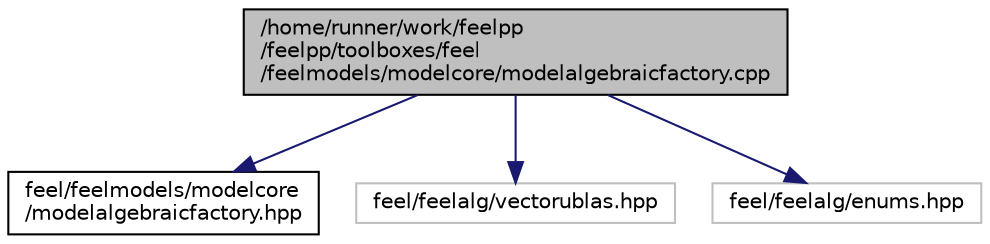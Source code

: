 digraph "/home/runner/work/feelpp/feelpp/toolboxes/feel/feelmodels/modelcore/modelalgebraicfactory.cpp"
{
 // LATEX_PDF_SIZE
  edge [fontname="Helvetica",fontsize="10",labelfontname="Helvetica",labelfontsize="10"];
  node [fontname="Helvetica",fontsize="10",shape=record];
  Node1 [label="/home/runner/work/feelpp\l/feelpp/toolboxes/feel\l/feelmodels/modelcore/modelalgebraicfactory.cpp",height=0.2,width=0.4,color="black", fillcolor="grey75", style="filled", fontcolor="black",tooltip=" "];
  Node1 -> Node2 [color="midnightblue",fontsize="10",style="solid",fontname="Helvetica"];
  Node2 [label="feel/feelmodels/modelcore\l/modelalgebraicfactory.hpp",height=0.2,width=0.4,color="black", fillcolor="white", style="filled",URL="$modelalgebraicfactory_8hpp.html",tooltip=" "];
  Node1 -> Node3 [color="midnightblue",fontsize="10",style="solid",fontname="Helvetica"];
  Node3 [label="feel/feelalg/vectorublas.hpp",height=0.2,width=0.4,color="grey75", fillcolor="white", style="filled",tooltip=" "];
  Node1 -> Node4 [color="midnightblue",fontsize="10",style="solid",fontname="Helvetica"];
  Node4 [label="feel/feelalg/enums.hpp",height=0.2,width=0.4,color="grey75", fillcolor="white", style="filled",tooltip=" "];
}
